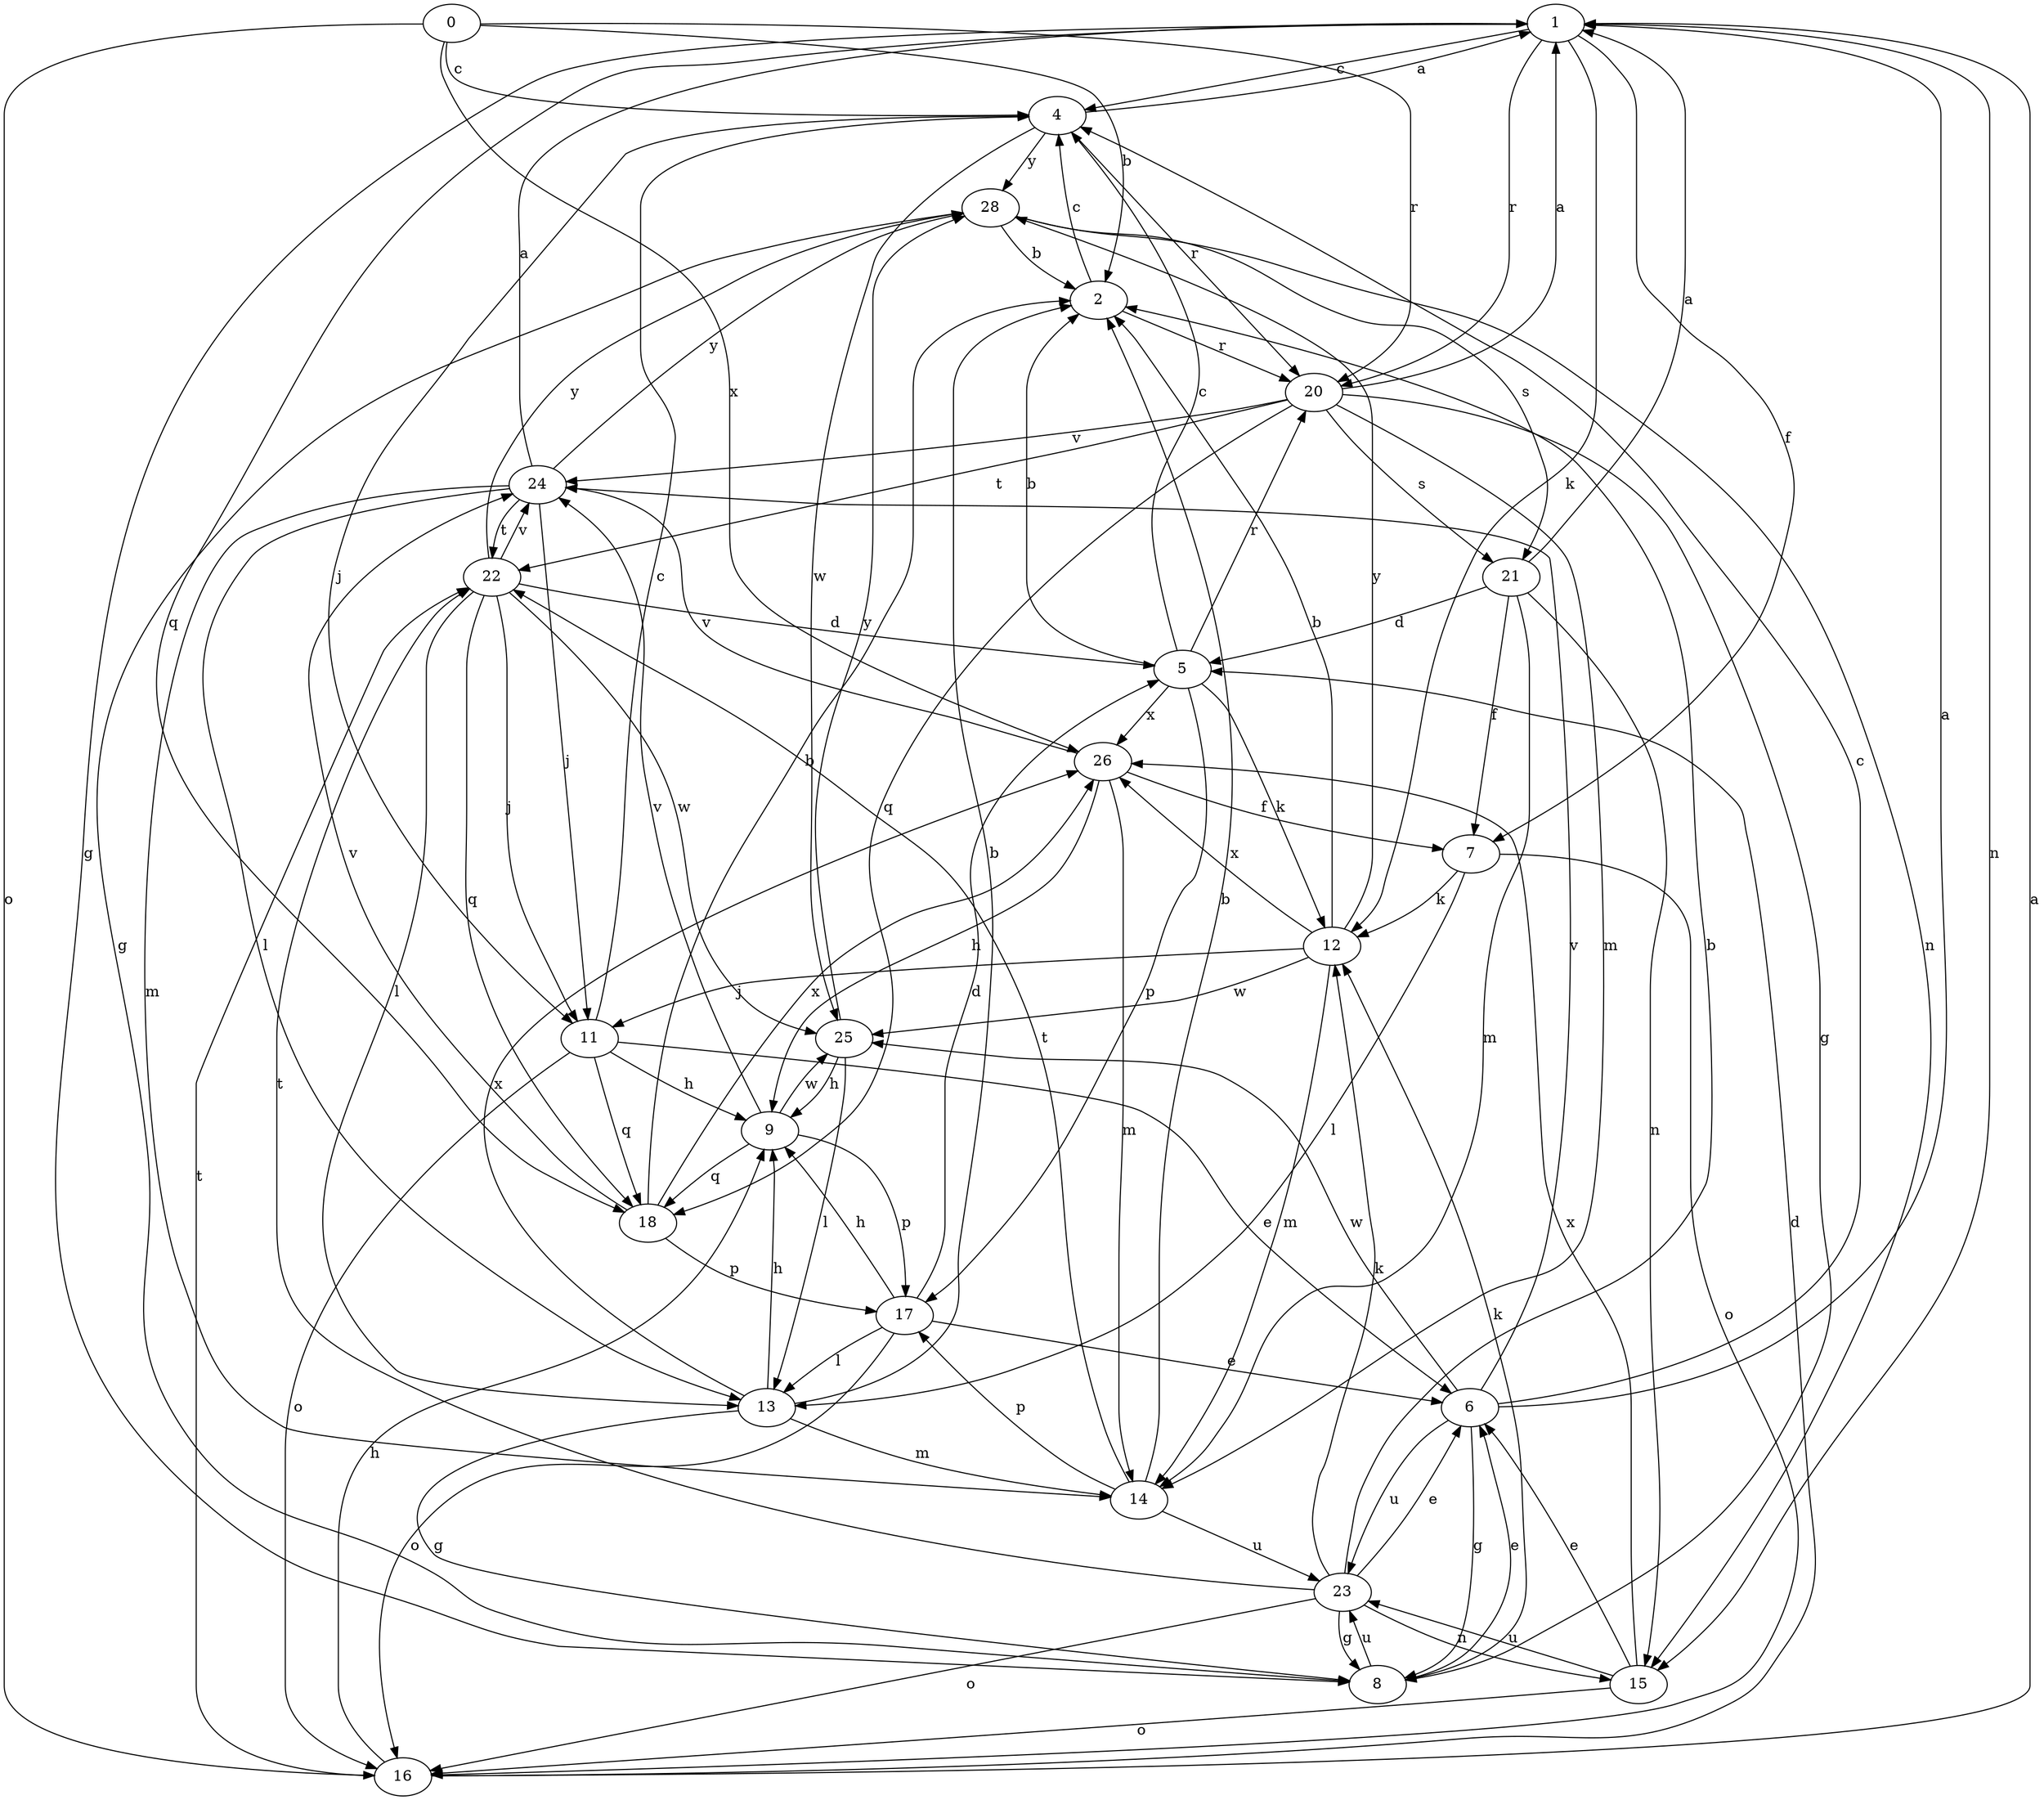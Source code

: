 strict digraph  {
1;
2;
4;
5;
6;
7;
8;
9;
11;
12;
0;
13;
14;
15;
16;
17;
18;
20;
21;
22;
23;
24;
25;
26;
28;
1 -> 4  [label=c];
1 -> 7  [label=f];
1 -> 8  [label=g];
1 -> 12  [label=k];
1 -> 15  [label=n];
1 -> 18  [label=q];
1 -> 20  [label=r];
2 -> 4  [label=c];
2 -> 20  [label=r];
4 -> 1  [label=a];
4 -> 11  [label=j];
4 -> 20  [label=r];
4 -> 25  [label=w];
4 -> 28  [label=y];
5 -> 2  [label=b];
5 -> 4  [label=c];
5 -> 12  [label=k];
5 -> 17  [label=p];
5 -> 20  [label=r];
5 -> 26  [label=x];
6 -> 1  [label=a];
6 -> 4  [label=c];
6 -> 8  [label=g];
6 -> 23  [label=u];
6 -> 24  [label=v];
6 -> 25  [label=w];
7 -> 12  [label=k];
7 -> 13  [label=l];
7 -> 16  [label=o];
8 -> 6  [label=e];
8 -> 12  [label=k];
8 -> 23  [label=u];
9 -> 17  [label=p];
9 -> 18  [label=q];
9 -> 24  [label=v];
9 -> 25  [label=w];
11 -> 4  [label=c];
11 -> 6  [label=e];
11 -> 9  [label=h];
11 -> 16  [label=o];
11 -> 18  [label=q];
12 -> 2  [label=b];
12 -> 11  [label=j];
12 -> 14  [label=m];
12 -> 25  [label=w];
12 -> 26  [label=x];
12 -> 28  [label=y];
0 -> 2  [label=b];
0 -> 4  [label=c];
0 -> 16  [label=o];
0 -> 20  [label=r];
0 -> 26  [label=x];
13 -> 2  [label=b];
13 -> 8  [label=g];
13 -> 9  [label=h];
13 -> 14  [label=m];
13 -> 26  [label=x];
14 -> 2  [label=b];
14 -> 17  [label=p];
14 -> 22  [label=t];
14 -> 23  [label=u];
15 -> 6  [label=e];
15 -> 16  [label=o];
15 -> 23  [label=u];
15 -> 26  [label=x];
16 -> 1  [label=a];
16 -> 5  [label=d];
16 -> 9  [label=h];
16 -> 22  [label=t];
17 -> 5  [label=d];
17 -> 6  [label=e];
17 -> 9  [label=h];
17 -> 13  [label=l];
17 -> 16  [label=o];
18 -> 2  [label=b];
18 -> 17  [label=p];
18 -> 24  [label=v];
18 -> 26  [label=x];
20 -> 1  [label=a];
20 -> 8  [label=g];
20 -> 14  [label=m];
20 -> 18  [label=q];
20 -> 21  [label=s];
20 -> 22  [label=t];
20 -> 24  [label=v];
21 -> 1  [label=a];
21 -> 5  [label=d];
21 -> 7  [label=f];
21 -> 14  [label=m];
21 -> 15  [label=n];
22 -> 5  [label=d];
22 -> 11  [label=j];
22 -> 13  [label=l];
22 -> 18  [label=q];
22 -> 24  [label=v];
22 -> 25  [label=w];
22 -> 28  [label=y];
23 -> 2  [label=b];
23 -> 6  [label=e];
23 -> 8  [label=g];
23 -> 12  [label=k];
23 -> 15  [label=n];
23 -> 16  [label=o];
23 -> 22  [label=t];
24 -> 1  [label=a];
24 -> 11  [label=j];
24 -> 13  [label=l];
24 -> 14  [label=m];
24 -> 22  [label=t];
24 -> 28  [label=y];
25 -> 9  [label=h];
25 -> 13  [label=l];
25 -> 28  [label=y];
26 -> 7  [label=f];
26 -> 9  [label=h];
26 -> 14  [label=m];
26 -> 24  [label=v];
28 -> 2  [label=b];
28 -> 8  [label=g];
28 -> 15  [label=n];
28 -> 21  [label=s];
}
